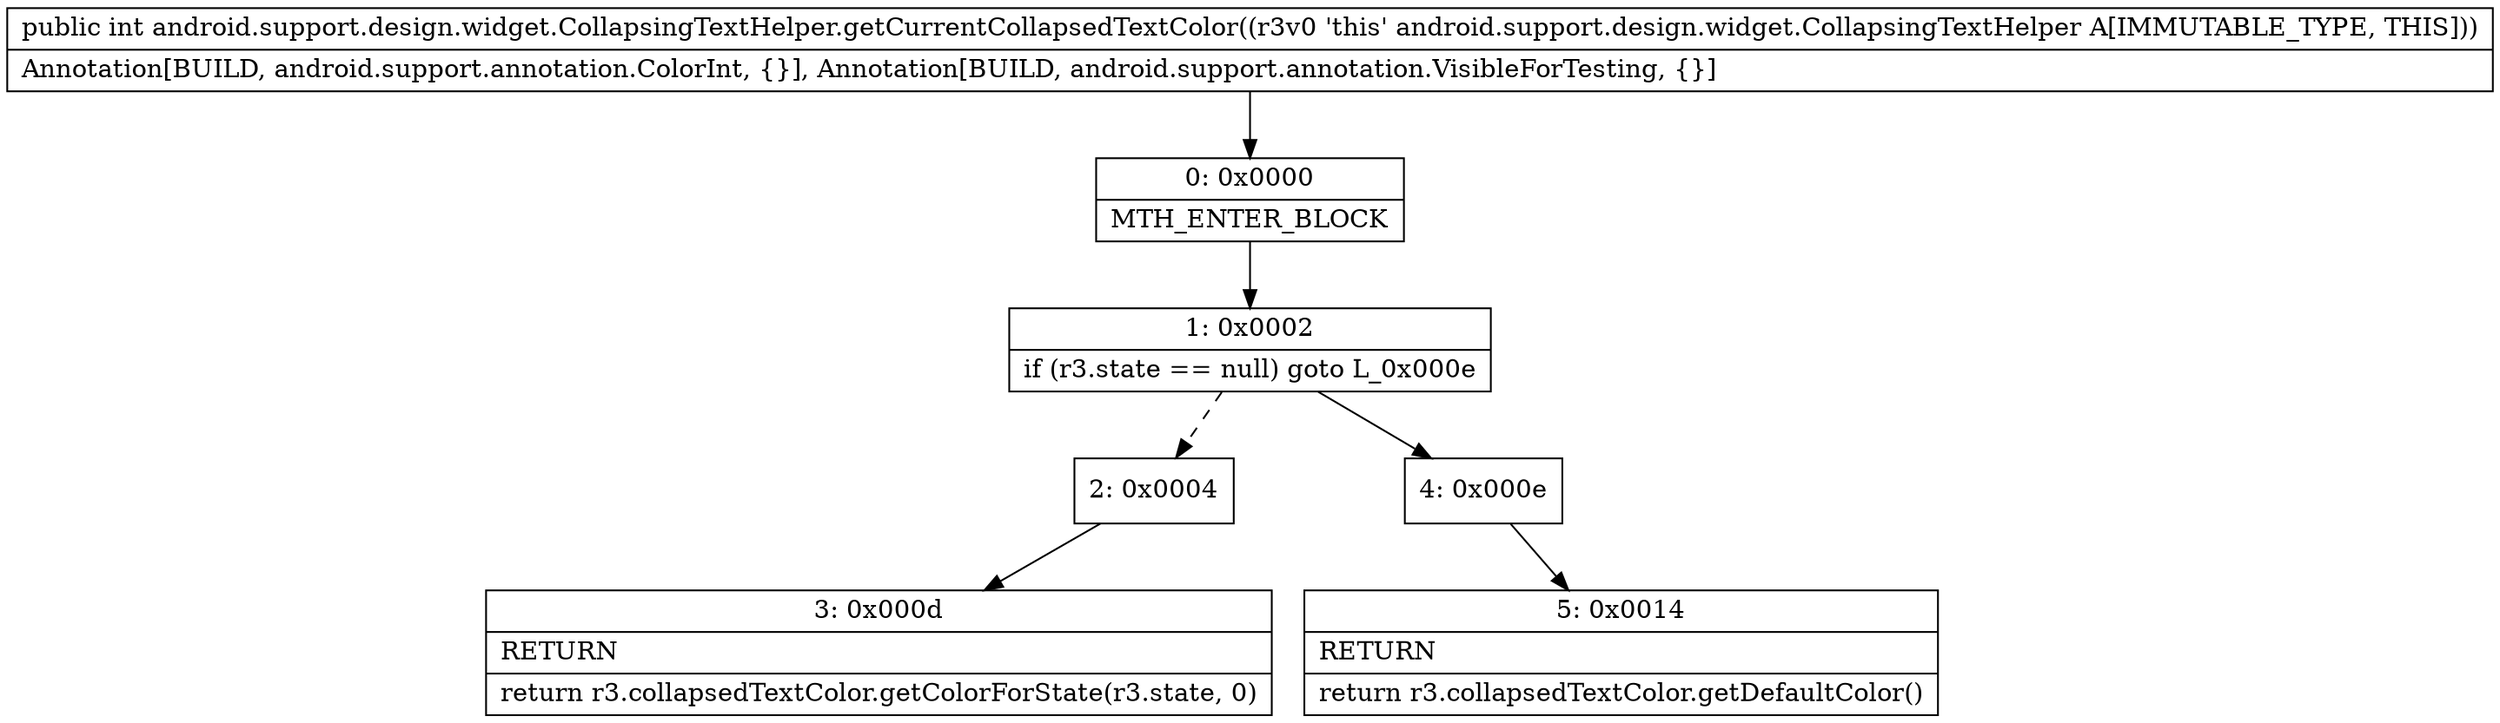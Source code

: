 digraph "CFG forandroid.support.design.widget.CollapsingTextHelper.getCurrentCollapsedTextColor()I" {
Node_0 [shape=record,label="{0\:\ 0x0000|MTH_ENTER_BLOCK\l}"];
Node_1 [shape=record,label="{1\:\ 0x0002|if (r3.state == null) goto L_0x000e\l}"];
Node_2 [shape=record,label="{2\:\ 0x0004}"];
Node_3 [shape=record,label="{3\:\ 0x000d|RETURN\l|return r3.collapsedTextColor.getColorForState(r3.state, 0)\l}"];
Node_4 [shape=record,label="{4\:\ 0x000e}"];
Node_5 [shape=record,label="{5\:\ 0x0014|RETURN\l|return r3.collapsedTextColor.getDefaultColor()\l}"];
MethodNode[shape=record,label="{public int android.support.design.widget.CollapsingTextHelper.getCurrentCollapsedTextColor((r3v0 'this' android.support.design.widget.CollapsingTextHelper A[IMMUTABLE_TYPE, THIS]))  | Annotation[BUILD, android.support.annotation.ColorInt, \{\}], Annotation[BUILD, android.support.annotation.VisibleForTesting, \{\}]\l}"];
MethodNode -> Node_0;
Node_0 -> Node_1;
Node_1 -> Node_2[style=dashed];
Node_1 -> Node_4;
Node_2 -> Node_3;
Node_4 -> Node_5;
}


